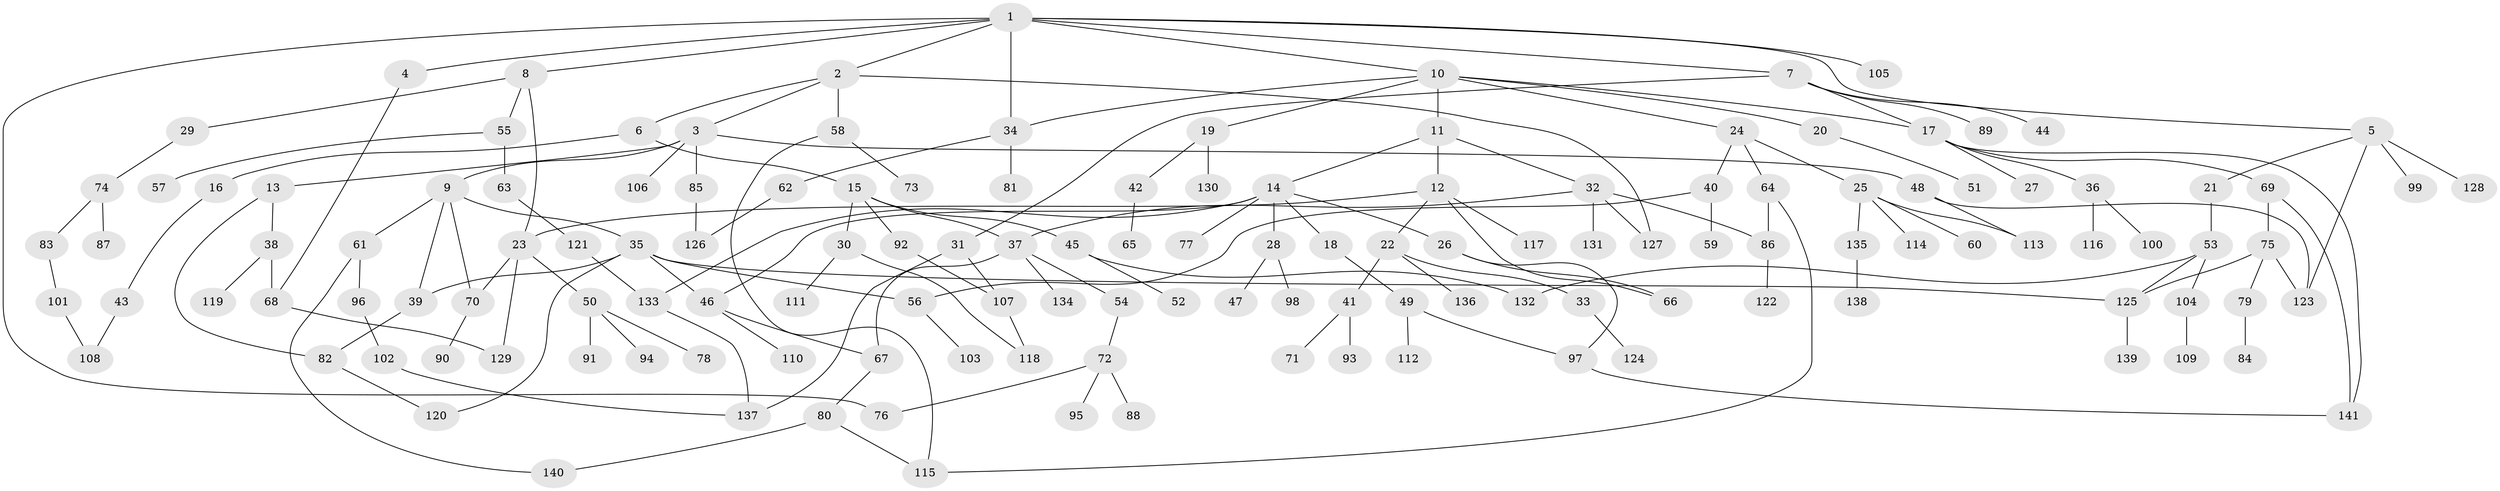 // Generated by graph-tools (version 1.1) at 2025/25/03/09/25 03:25:33]
// undirected, 141 vertices, 176 edges
graph export_dot {
graph [start="1"]
  node [color=gray90,style=filled];
  1;
  2;
  3;
  4;
  5;
  6;
  7;
  8;
  9;
  10;
  11;
  12;
  13;
  14;
  15;
  16;
  17;
  18;
  19;
  20;
  21;
  22;
  23;
  24;
  25;
  26;
  27;
  28;
  29;
  30;
  31;
  32;
  33;
  34;
  35;
  36;
  37;
  38;
  39;
  40;
  41;
  42;
  43;
  44;
  45;
  46;
  47;
  48;
  49;
  50;
  51;
  52;
  53;
  54;
  55;
  56;
  57;
  58;
  59;
  60;
  61;
  62;
  63;
  64;
  65;
  66;
  67;
  68;
  69;
  70;
  71;
  72;
  73;
  74;
  75;
  76;
  77;
  78;
  79;
  80;
  81;
  82;
  83;
  84;
  85;
  86;
  87;
  88;
  89;
  90;
  91;
  92;
  93;
  94;
  95;
  96;
  97;
  98;
  99;
  100;
  101;
  102;
  103;
  104;
  105;
  106;
  107;
  108;
  109;
  110;
  111;
  112;
  113;
  114;
  115;
  116;
  117;
  118;
  119;
  120;
  121;
  122;
  123;
  124;
  125;
  126;
  127;
  128;
  129;
  130;
  131;
  132;
  133;
  134;
  135;
  136;
  137;
  138;
  139;
  140;
  141;
  1 -- 2;
  1 -- 4;
  1 -- 5;
  1 -- 7;
  1 -- 8;
  1 -- 10;
  1 -- 34;
  1 -- 76;
  1 -- 105;
  2 -- 3;
  2 -- 6;
  2 -- 58;
  2 -- 127;
  3 -- 9;
  3 -- 13;
  3 -- 48;
  3 -- 85;
  3 -- 106;
  4 -- 68;
  5 -- 21;
  5 -- 99;
  5 -- 123;
  5 -- 128;
  6 -- 15;
  6 -- 16;
  7 -- 17;
  7 -- 31;
  7 -- 44;
  7 -- 89;
  8 -- 29;
  8 -- 55;
  8 -- 23;
  9 -- 35;
  9 -- 39;
  9 -- 61;
  9 -- 70;
  10 -- 11;
  10 -- 19;
  10 -- 20;
  10 -- 24;
  10 -- 17;
  10 -- 34;
  11 -- 12;
  11 -- 14;
  11 -- 32;
  12 -- 22;
  12 -- 23;
  12 -- 66;
  12 -- 117;
  13 -- 38;
  13 -- 82;
  14 -- 18;
  14 -- 26;
  14 -- 28;
  14 -- 46;
  14 -- 77;
  14 -- 133;
  15 -- 30;
  15 -- 45;
  15 -- 92;
  15 -- 37;
  16 -- 43;
  17 -- 27;
  17 -- 36;
  17 -- 69;
  17 -- 141;
  18 -- 49;
  19 -- 42;
  19 -- 130;
  20 -- 51;
  21 -- 53;
  22 -- 33;
  22 -- 41;
  22 -- 136;
  23 -- 50;
  23 -- 129;
  23 -- 70;
  24 -- 25;
  24 -- 40;
  24 -- 64;
  25 -- 60;
  25 -- 114;
  25 -- 135;
  25 -- 113;
  26 -- 97;
  26 -- 66;
  28 -- 47;
  28 -- 98;
  29 -- 74;
  30 -- 111;
  30 -- 118;
  31 -- 107;
  31 -- 137;
  32 -- 37;
  32 -- 86;
  32 -- 127;
  32 -- 131;
  33 -- 124;
  34 -- 62;
  34 -- 81;
  35 -- 56;
  35 -- 120;
  35 -- 39;
  35 -- 125;
  35 -- 46;
  36 -- 100;
  36 -- 116;
  37 -- 54;
  37 -- 134;
  37 -- 67;
  38 -- 68;
  38 -- 119;
  39 -- 82;
  40 -- 59;
  40 -- 56;
  41 -- 71;
  41 -- 93;
  42 -- 65;
  43 -- 108;
  45 -- 52;
  45 -- 132;
  46 -- 67;
  46 -- 110;
  48 -- 113;
  48 -- 123;
  49 -- 112;
  49 -- 97;
  50 -- 78;
  50 -- 91;
  50 -- 94;
  53 -- 104;
  53 -- 132;
  53 -- 125;
  54 -- 72;
  55 -- 57;
  55 -- 63;
  56 -- 103;
  58 -- 73;
  58 -- 115;
  61 -- 96;
  61 -- 140;
  62 -- 126;
  63 -- 121;
  64 -- 115;
  64 -- 86;
  67 -- 80;
  68 -- 129;
  69 -- 75;
  69 -- 141;
  70 -- 90;
  72 -- 88;
  72 -- 95;
  72 -- 76;
  74 -- 83;
  74 -- 87;
  75 -- 79;
  75 -- 125;
  75 -- 123;
  79 -- 84;
  80 -- 140;
  80 -- 115;
  82 -- 120;
  83 -- 101;
  85 -- 126;
  86 -- 122;
  92 -- 107;
  96 -- 102;
  97 -- 141;
  101 -- 108;
  102 -- 137;
  104 -- 109;
  107 -- 118;
  121 -- 133;
  125 -- 139;
  133 -- 137;
  135 -- 138;
}
